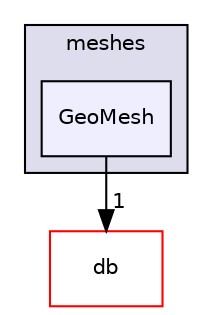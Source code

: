 digraph "src/OpenFOAM/meshes/GeoMesh" {
  bgcolor=transparent;
  compound=true
  node [ fontsize="10", fontname="Helvetica"];
  edge [ labelfontsize="10", labelfontname="Helvetica"];
  subgraph clusterdir_aa2423979fb45fc41c393a5db370ab21 {
    graph [ bgcolor="#ddddee", pencolor="black", label="meshes" fontname="Helvetica", fontsize="10", URL="dir_aa2423979fb45fc41c393a5db370ab21.html"]
  dir_26e58c20a46ac7f790f9bea468e6c12f [shape=box, label="GeoMesh", style="filled", fillcolor="#eeeeff", pencolor="black", URL="dir_26e58c20a46ac7f790f9bea468e6c12f.html"];
  }
  dir_63c634f7a7cfd679ac26c67fb30fc32f [shape=box label="db" color="red" URL="dir_63c634f7a7cfd679ac26c67fb30fc32f.html"];
  dir_26e58c20a46ac7f790f9bea468e6c12f->dir_63c634f7a7cfd679ac26c67fb30fc32f [headlabel="1", labeldistance=1.5 headhref="dir_002226_001949.html"];
}
